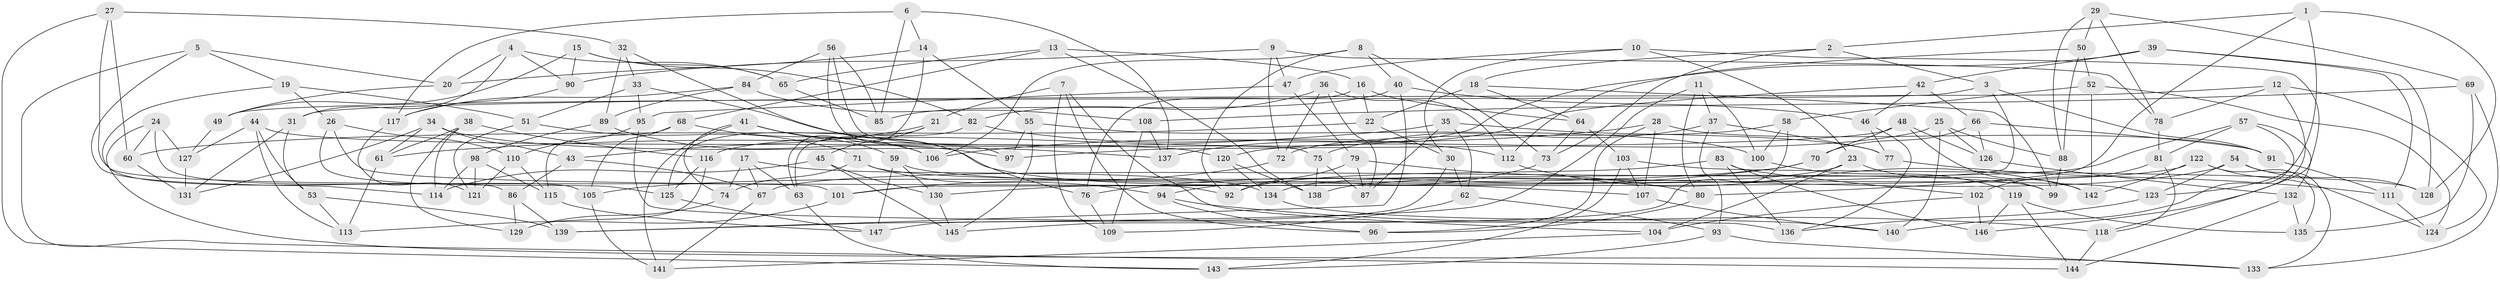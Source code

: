 // coarse degree distribution, {6: 0.423728813559322, 5: 0.1864406779661017, 3: 0.03389830508474576, 7: 0.0847457627118644, 4: 0.06779661016949153, 8: 0.15254237288135594, 9: 0.03389830508474576, 10: 0.01694915254237288}
// Generated by graph-tools (version 1.1) at 2025/38/03/04/25 23:38:07]
// undirected, 147 vertices, 294 edges
graph export_dot {
  node [color=gray90,style=filled];
  1;
  2;
  3;
  4;
  5;
  6;
  7;
  8;
  9;
  10;
  11;
  12;
  13;
  14;
  15;
  16;
  17;
  18;
  19;
  20;
  21;
  22;
  23;
  24;
  25;
  26;
  27;
  28;
  29;
  30;
  31;
  32;
  33;
  34;
  35;
  36;
  37;
  38;
  39;
  40;
  41;
  42;
  43;
  44;
  45;
  46;
  47;
  48;
  49;
  50;
  51;
  52;
  53;
  54;
  55;
  56;
  57;
  58;
  59;
  60;
  61;
  62;
  63;
  64;
  65;
  66;
  67;
  68;
  69;
  70;
  71;
  72;
  73;
  74;
  75;
  76;
  77;
  78;
  79;
  80;
  81;
  82;
  83;
  84;
  85;
  86;
  87;
  88;
  89;
  90;
  91;
  92;
  93;
  94;
  95;
  96;
  97;
  98;
  99;
  100;
  101;
  102;
  103;
  104;
  105;
  106;
  107;
  108;
  109;
  110;
  111;
  112;
  113;
  114;
  115;
  116;
  117;
  118;
  119;
  120;
  121;
  122;
  123;
  124;
  125;
  126;
  127;
  128;
  129;
  130;
  131;
  132;
  133;
  134;
  135;
  136;
  137;
  138;
  139;
  140;
  141;
  142;
  143;
  144;
  145;
  146;
  147;
  1 -- 2;
  1 -- 123;
  1 -- 80;
  1 -- 128;
  2 -- 73;
  2 -- 18;
  2 -- 3;
  3 -- 91;
  3 -- 101;
  3 -- 49;
  4 -- 31;
  4 -- 65;
  4 -- 90;
  4 -- 20;
  5 -- 114;
  5 -- 144;
  5 -- 20;
  5 -- 19;
  6 -- 117;
  6 -- 137;
  6 -- 85;
  6 -- 14;
  7 -- 104;
  7 -- 96;
  7 -- 109;
  7 -- 21;
  8 -- 106;
  8 -- 92;
  8 -- 73;
  8 -- 40;
  9 -- 90;
  9 -- 47;
  9 -- 72;
  9 -- 78;
  10 -- 47;
  10 -- 23;
  10 -- 132;
  10 -- 30;
  11 -- 37;
  11 -- 80;
  11 -- 100;
  11 -- 139;
  12 -- 124;
  12 -- 146;
  12 -- 78;
  12 -- 31;
  13 -- 65;
  13 -- 138;
  13 -- 68;
  13 -- 16;
  14 -- 20;
  14 -- 63;
  14 -- 55;
  15 -- 90;
  15 -- 65;
  15 -- 82;
  15 -- 49;
  16 -- 64;
  16 -- 22;
  16 -- 76;
  17 -- 67;
  17 -- 134;
  17 -- 74;
  17 -- 63;
  18 -- 64;
  18 -- 22;
  18 -- 99;
  19 -- 86;
  19 -- 26;
  19 -- 51;
  20 -- 49;
  21 -- 43;
  21 -- 45;
  21 -- 63;
  22 -- 60;
  22 -- 30;
  23 -- 134;
  23 -- 104;
  23 -- 99;
  24 -- 105;
  24 -- 133;
  24 -- 127;
  24 -- 60;
  25 -- 120;
  25 -- 126;
  25 -- 140;
  25 -- 88;
  26 -- 125;
  26 -- 92;
  26 -- 110;
  27 -- 60;
  27 -- 101;
  27 -- 143;
  27 -- 32;
  28 -- 96;
  28 -- 106;
  28 -- 91;
  28 -- 107;
  29 -- 78;
  29 -- 69;
  29 -- 50;
  29 -- 88;
  30 -- 62;
  30 -- 147;
  31 -- 131;
  31 -- 53;
  32 -- 33;
  32 -- 76;
  32 -- 89;
  33 -- 107;
  33 -- 95;
  33 -- 51;
  34 -- 61;
  34 -- 43;
  34 -- 131;
  34 -- 137;
  35 -- 87;
  35 -- 77;
  35 -- 62;
  35 -- 61;
  36 -- 112;
  36 -- 82;
  36 -- 72;
  36 -- 87;
  37 -- 75;
  37 -- 77;
  37 -- 93;
  38 -- 129;
  38 -- 114;
  38 -- 61;
  38 -- 116;
  39 -- 116;
  39 -- 111;
  39 -- 128;
  39 -- 42;
  40 -- 139;
  40 -- 85;
  40 -- 46;
  41 -- 141;
  41 -- 59;
  41 -- 106;
  41 -- 74;
  42 -- 66;
  42 -- 46;
  42 -- 137;
  43 -- 67;
  43 -- 86;
  44 -- 53;
  44 -- 113;
  44 -- 127;
  44 -- 120;
  45 -- 145;
  45 -- 114;
  45 -- 130;
  46 -- 136;
  46 -- 77;
  47 -- 79;
  47 -- 95;
  48 -- 142;
  48 -- 126;
  48 -- 70;
  48 -- 97;
  49 -- 127;
  50 -- 52;
  50 -- 112;
  50 -- 88;
  51 -- 71;
  51 -- 121;
  52 -- 124;
  52 -- 142;
  52 -- 58;
  53 -- 139;
  53 -- 113;
  54 -- 133;
  54 -- 138;
  54 -- 123;
  54 -- 128;
  55 -- 100;
  55 -- 97;
  55 -- 145;
  56 -- 97;
  56 -- 75;
  56 -- 84;
  56 -- 85;
  57 -- 81;
  57 -- 118;
  57 -- 67;
  57 -- 140;
  58 -- 72;
  58 -- 145;
  58 -- 100;
  59 -- 147;
  59 -- 123;
  59 -- 130;
  60 -- 131;
  61 -- 113;
  62 -- 109;
  62 -- 93;
  63 -- 143;
  64 -- 73;
  64 -- 103;
  65 -- 85;
  66 -- 126;
  66 -- 91;
  66 -- 70;
  67 -- 141;
  68 -- 115;
  68 -- 106;
  68 -- 105;
  69 -- 133;
  69 -- 135;
  69 -- 108;
  70 -- 76;
  70 -- 105;
  71 -- 94;
  71 -- 74;
  71 -- 99;
  72 -- 101;
  73 -- 94;
  74 -- 129;
  75 -- 87;
  75 -- 138;
  76 -- 109;
  77 -- 111;
  78 -- 81;
  79 -- 80;
  79 -- 87;
  79 -- 92;
  80 -- 96;
  81 -- 118;
  81 -- 102;
  82 -- 125;
  82 -- 112;
  83 -- 102;
  83 -- 136;
  83 -- 92;
  83 -- 146;
  84 -- 89;
  84 -- 117;
  84 -- 108;
  86 -- 129;
  86 -- 139;
  88 -- 99;
  89 -- 97;
  89 -- 98;
  90 -- 117;
  91 -- 111;
  93 -- 133;
  93 -- 143;
  94 -- 96;
  94 -- 118;
  95 -- 110;
  95 -- 136;
  98 -- 114;
  98 -- 115;
  98 -- 121;
  100 -- 119;
  101 -- 113;
  102 -- 104;
  102 -- 146;
  103 -- 128;
  103 -- 143;
  103 -- 107;
  104 -- 141;
  105 -- 141;
  107 -- 140;
  108 -- 137;
  108 -- 109;
  110 -- 121;
  110 -- 115;
  111 -- 124;
  112 -- 142;
  115 -- 147;
  116 -- 129;
  116 -- 125;
  117 -- 121;
  118 -- 144;
  119 -- 146;
  119 -- 135;
  119 -- 144;
  120 -- 134;
  120 -- 138;
  122 -- 130;
  122 -- 135;
  122 -- 142;
  122 -- 124;
  123 -- 136;
  125 -- 147;
  126 -- 132;
  127 -- 131;
  130 -- 145;
  132 -- 144;
  132 -- 135;
  134 -- 140;
}
